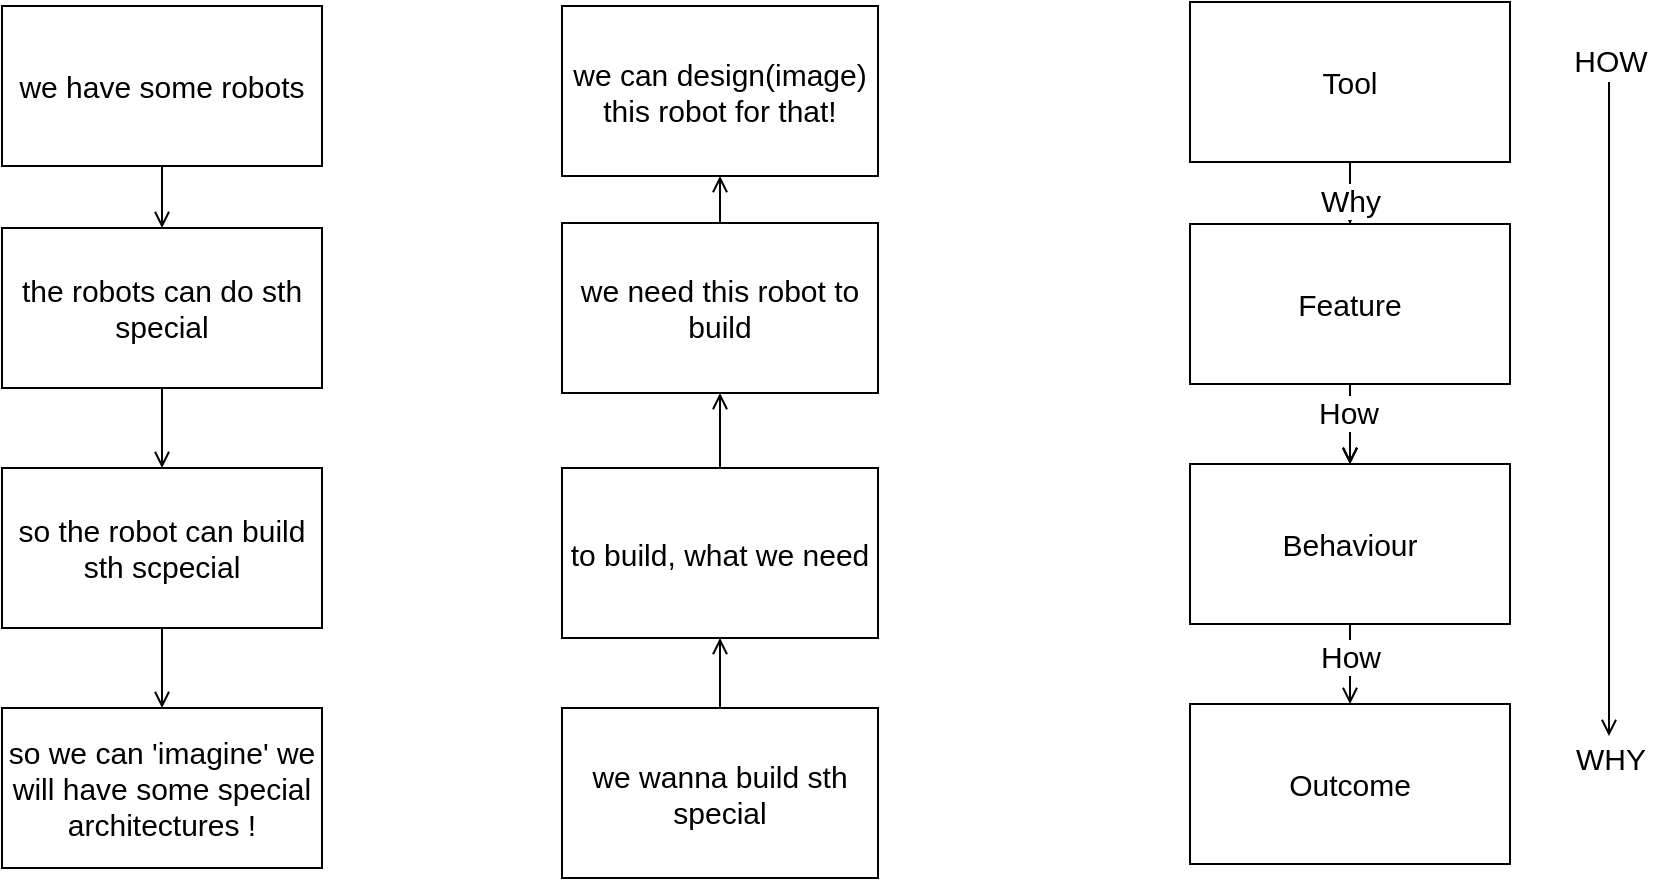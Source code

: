 <mxfile>
    <diagram id="As_0YBh0ZG6wU-ZdBDxv" name="第 1 页">
        <mxGraphModel dx="1385" dy="639" grid="0" gridSize="10" guides="1" tooltips="1" connect="1" arrows="1" fold="1" page="0" pageScale="1" pageWidth="827" pageHeight="1169" math="0" shadow="0">
            <root>
                <mxCell id="0"/>
                <mxCell id="1" parent="0"/>
                <mxCell id="4" style="edgeStyle=orthogonalEdgeStyle;shape=connector;rounded=0;html=1;labelBackgroundColor=default;fontFamily=Helvetica;fontSize=11;fontColor=default;endArrow=open;endFill=0;strokeColor=default;" edge="1" parent="1" source="2" target="3">
                    <mxGeometry relative="1" as="geometry"/>
                </mxCell>
                <mxCell id="2" value="we have some robots" style="rounded=0;whiteSpace=wrap;html=1;fontSize=15;" vertex="1" parent="1">
                    <mxGeometry x="62" y="106" width="160" height="80" as="geometry"/>
                </mxCell>
                <mxCell id="6" style="edgeStyle=orthogonalEdgeStyle;shape=connector;rounded=0;html=1;labelBackgroundColor=default;fontFamily=Helvetica;fontSize=11;fontColor=default;endArrow=open;endFill=0;strokeColor=default;" edge="1" parent="1" source="3" target="5">
                    <mxGeometry relative="1" as="geometry"/>
                </mxCell>
                <mxCell id="3" value="the robots can do sth special" style="rounded=0;whiteSpace=wrap;html=1;fontSize=15;" vertex="1" parent="1">
                    <mxGeometry x="62" y="217" width="160" height="80" as="geometry"/>
                </mxCell>
                <mxCell id="8" style="edgeStyle=orthogonalEdgeStyle;shape=connector;rounded=0;html=1;labelBackgroundColor=default;fontFamily=Helvetica;fontSize=11;fontColor=default;endArrow=open;endFill=0;strokeColor=default;" edge="1" parent="1" source="5" target="7">
                    <mxGeometry relative="1" as="geometry"/>
                </mxCell>
                <mxCell id="5" value="so the robot can build sth scpecial" style="rounded=0;whiteSpace=wrap;html=1;fontSize=15;" vertex="1" parent="1">
                    <mxGeometry x="62" y="337" width="160" height="80" as="geometry"/>
                </mxCell>
                <mxCell id="7" value="so we can 'imagine' we will have some special architectures !" style="rounded=0;whiteSpace=wrap;html=1;fontSize=15;" vertex="1" parent="1">
                    <mxGeometry x="62" y="457" width="160" height="80" as="geometry"/>
                </mxCell>
                <mxCell id="11" style="edgeStyle=orthogonalEdgeStyle;shape=connector;rounded=0;html=1;labelBackgroundColor=default;fontFamily=Helvetica;fontSize=11;fontColor=default;endArrow=open;endFill=0;strokeColor=default;" edge="1" parent="1" source="9" target="10">
                    <mxGeometry relative="1" as="geometry"/>
                </mxCell>
                <mxCell id="9" value="we wanna build sth special" style="whiteSpace=wrap;html=1;fontSize=15;" vertex="1" parent="1">
                    <mxGeometry x="342" y="457" width="158" height="85" as="geometry"/>
                </mxCell>
                <mxCell id="13" style="edgeStyle=orthogonalEdgeStyle;shape=connector;rounded=0;html=1;labelBackgroundColor=default;fontFamily=Helvetica;fontSize=11;fontColor=default;endArrow=open;endFill=0;strokeColor=default;" edge="1" parent="1" source="10" target="12">
                    <mxGeometry relative="1" as="geometry"/>
                </mxCell>
                <mxCell id="10" value="to build, what we need" style="whiteSpace=wrap;html=1;fontSize=15;" vertex="1" parent="1">
                    <mxGeometry x="342" y="337" width="158" height="85" as="geometry"/>
                </mxCell>
                <mxCell id="15" style="edgeStyle=orthogonalEdgeStyle;shape=connector;rounded=0;html=1;labelBackgroundColor=default;fontFamily=Helvetica;fontSize=11;fontColor=default;endArrow=open;endFill=0;strokeColor=default;" edge="1" parent="1" source="12" target="14">
                    <mxGeometry relative="1" as="geometry"/>
                </mxCell>
                <mxCell id="12" value="we need this robot to build" style="whiteSpace=wrap;html=1;fontSize=15;" vertex="1" parent="1">
                    <mxGeometry x="342" y="214.5" width="158" height="85" as="geometry"/>
                </mxCell>
                <mxCell id="14" value="we can design(image) this robot for that!" style="whiteSpace=wrap;html=1;fontSize=15;" vertex="1" parent="1">
                    <mxGeometry x="342" y="106" width="158" height="85" as="geometry"/>
                </mxCell>
                <mxCell id="16" style="edgeStyle=orthogonalEdgeStyle;shape=connector;rounded=0;html=1;labelBackgroundColor=default;fontFamily=Helvetica;fontSize=11;fontColor=default;endArrow=open;endFill=0;strokeColor=default;" edge="1" parent="1" source="17" target="19">
                    <mxGeometry relative="1" as="geometry"/>
                </mxCell>
                <mxCell id="23" value="" style="edgeStyle=orthogonalEdgeStyle;shape=connector;rounded=0;html=1;labelBackgroundColor=default;fontFamily=Helvetica;fontSize=11;fontColor=default;endArrow=open;endFill=0;strokeColor=default;" edge="1" parent="1" source="17" target="21">
                    <mxGeometry relative="1" as="geometry"/>
                </mxCell>
                <mxCell id="29" value="" style="edgeStyle=orthogonalEdgeStyle;shape=connector;rounded=0;html=1;labelBackgroundColor=default;fontFamily=Helvetica;fontSize=11;fontColor=default;endArrow=open;endFill=0;strokeColor=default;" edge="1" parent="1" source="17" target="21">
                    <mxGeometry relative="1" as="geometry"/>
                </mxCell>
                <mxCell id="40" value="Why" style="edgeLabel;html=1;align=center;verticalAlign=middle;resizable=0;points=[];fontSize=15;" vertex="1" connectable="0" parent="29">
                    <mxGeometry x="-0.751" relative="1" as="geometry">
                        <mxPoint as="offset"/>
                    </mxGeometry>
                </mxCell>
                <mxCell id="17" value="Tool" style="rounded=0;whiteSpace=wrap;html=1;fontSize=15;" vertex="1" parent="1">
                    <mxGeometry x="656" y="104" width="160" height="80" as="geometry"/>
                </mxCell>
                <mxCell id="18" style="edgeStyle=orthogonalEdgeStyle;shape=connector;rounded=0;html=1;labelBackgroundColor=default;fontFamily=Helvetica;fontSize=11;fontColor=default;endArrow=open;endFill=0;strokeColor=default;" edge="1" parent="1" source="19" target="21">
                    <mxGeometry relative="1" as="geometry"/>
                </mxCell>
                <mxCell id="42" value="How" style="edgeLabel;html=1;align=center;verticalAlign=middle;resizable=0;points=[];fontSize=15;" vertex="1" connectable="0" parent="18">
                    <mxGeometry x="-0.337" y="-1" relative="1" as="geometry">
                        <mxPoint as="offset"/>
                    </mxGeometry>
                </mxCell>
                <mxCell id="19" value="Feature" style="rounded=0;whiteSpace=wrap;html=1;fontSize=15;" vertex="1" parent="1">
                    <mxGeometry x="656" y="215" width="160" height="80" as="geometry"/>
                </mxCell>
                <mxCell id="20" style="edgeStyle=orthogonalEdgeStyle;shape=connector;rounded=0;html=1;labelBackgroundColor=default;fontFamily=Helvetica;fontSize=11;fontColor=default;endArrow=open;endFill=0;strokeColor=default;" edge="1" parent="1" source="21" target="22">
                    <mxGeometry relative="1" as="geometry"/>
                </mxCell>
                <mxCell id="41" value="How" style="edgeLabel;html=1;align=center;verticalAlign=middle;resizable=0;points=[];fontSize=15;" vertex="1" connectable="0" parent="20">
                    <mxGeometry x="-0.225" relative="1" as="geometry">
                        <mxPoint as="offset"/>
                    </mxGeometry>
                </mxCell>
                <mxCell id="21" value="&lt;span&gt;Behaviour&lt;/span&gt;" style="rounded=0;whiteSpace=wrap;html=1;fontSize=15;" vertex="1" parent="1">
                    <mxGeometry x="656" y="335" width="160" height="80" as="geometry"/>
                </mxCell>
                <mxCell id="22" value="Outcome" style="rounded=0;whiteSpace=wrap;html=1;fontSize=15;" vertex="1" parent="1">
                    <mxGeometry x="656" y="455" width="160" height="80" as="geometry"/>
                </mxCell>
                <mxCell id="26" style="edgeStyle=orthogonalEdgeStyle;shape=connector;rounded=0;html=1;labelBackgroundColor=default;fontFamily=Helvetica;fontSize=11;fontColor=default;endArrow=open;endFill=0;strokeColor=default;" edge="1" parent="1" source="24" target="25">
                    <mxGeometry relative="1" as="geometry"/>
                </mxCell>
                <mxCell id="24" value="HOW" style="text;html=1;align=center;verticalAlign=middle;resizable=0;points=[];autosize=1;strokeColor=none;fillColor=none;fontSize=15;" vertex="1" parent="1">
                    <mxGeometry x="842" y="122" width="47" height="22" as="geometry"/>
                </mxCell>
                <mxCell id="25" value="WHY" style="text;html=1;align=center;verticalAlign=middle;resizable=0;points=[];autosize=1;strokeColor=none;fillColor=none;fontSize=15;" vertex="1" parent="1">
                    <mxGeometry x="843" y="471" width="45" height="22" as="geometry"/>
                </mxCell>
            </root>
        </mxGraphModel>
    </diagram>
</mxfile>